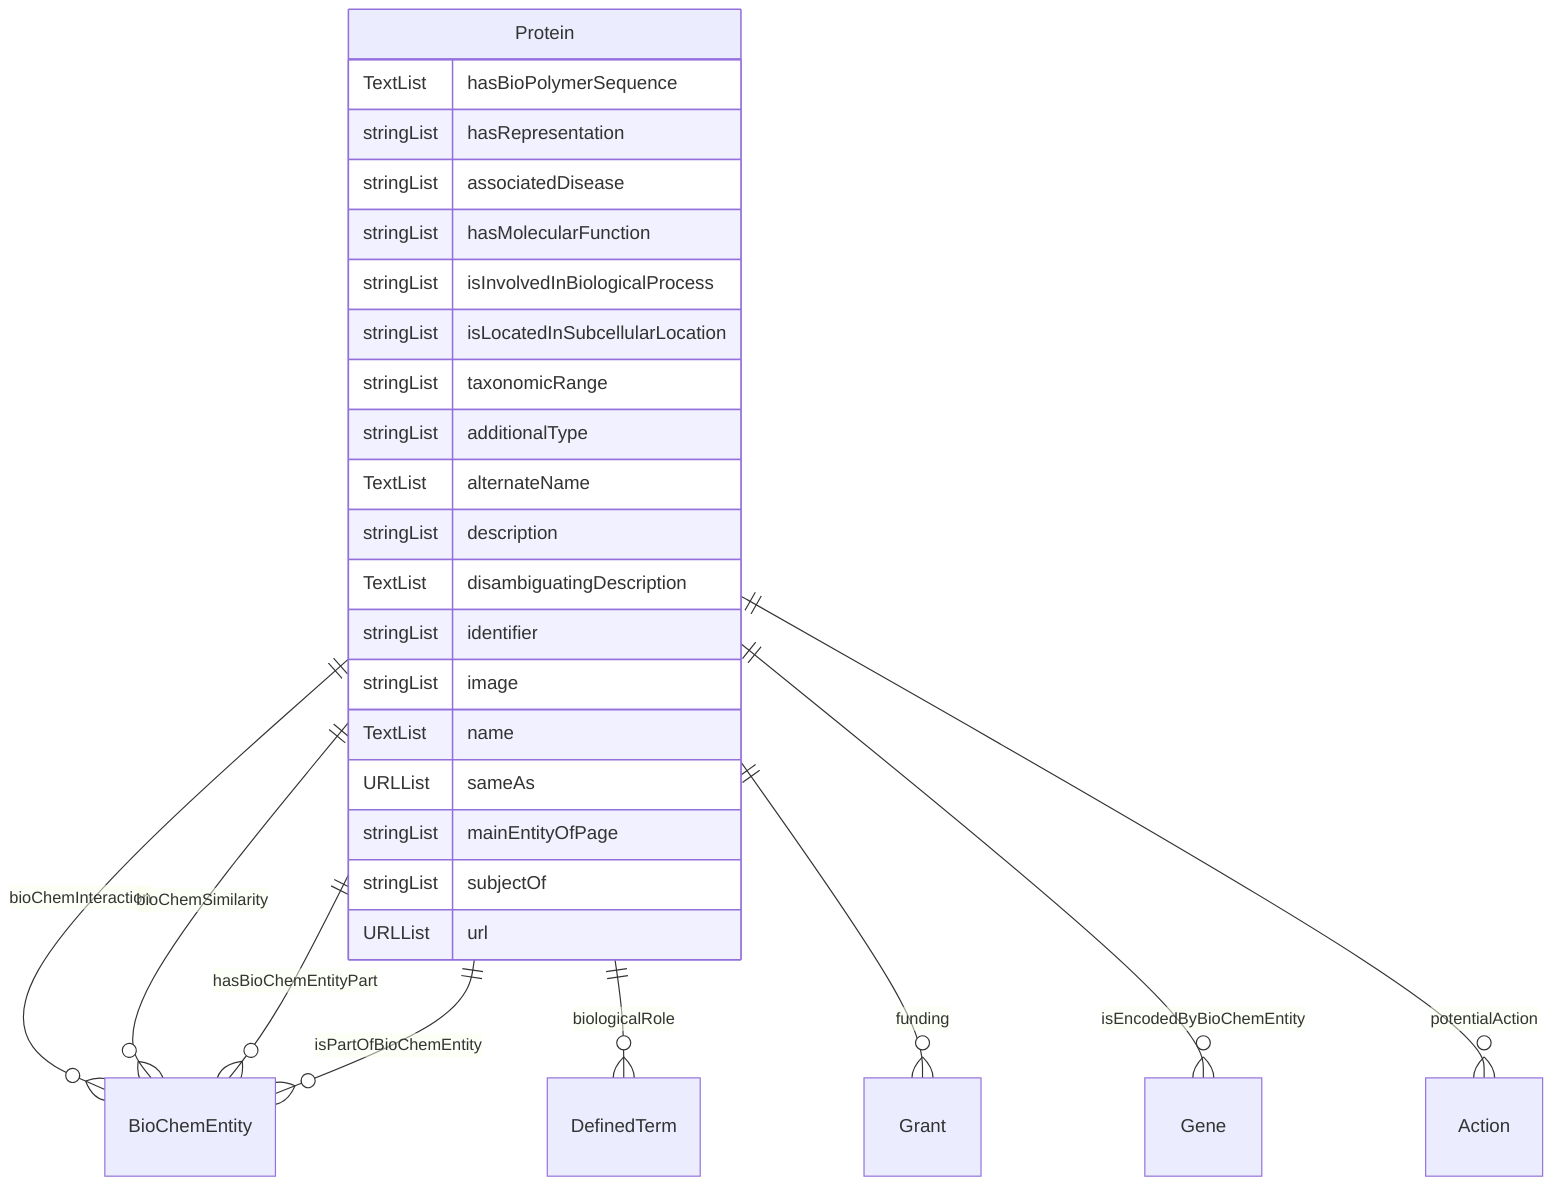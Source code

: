 erDiagram
Protein {
    TextList hasBioPolymerSequence  
    stringList hasRepresentation  
    stringList associatedDisease  
    stringList hasMolecularFunction  
    stringList isInvolvedInBiologicalProcess  
    stringList isLocatedInSubcellularLocation  
    stringList taxonomicRange  
    stringList additionalType  
    TextList alternateName  
    stringList description  
    TextList disambiguatingDescription  
    stringList identifier  
    stringList image  
    TextList name  
    URLList sameAs  
    stringList mainEntityOfPage  
    stringList subjectOf  
    URLList url  
}

Protein ||--}o BioChemEntity : "bioChemInteraction"
Protein ||--}o BioChemEntity : "bioChemSimilarity"
Protein ||--}o DefinedTerm : "biologicalRole"
Protein ||--}o Grant : "funding"
Protein ||--}o BioChemEntity : "hasBioChemEntityPart"
Protein ||--}o Gene : "isEncodedByBioChemEntity"
Protein ||--}o BioChemEntity : "isPartOfBioChemEntity"
Protein ||--}o Action : "potentialAction"